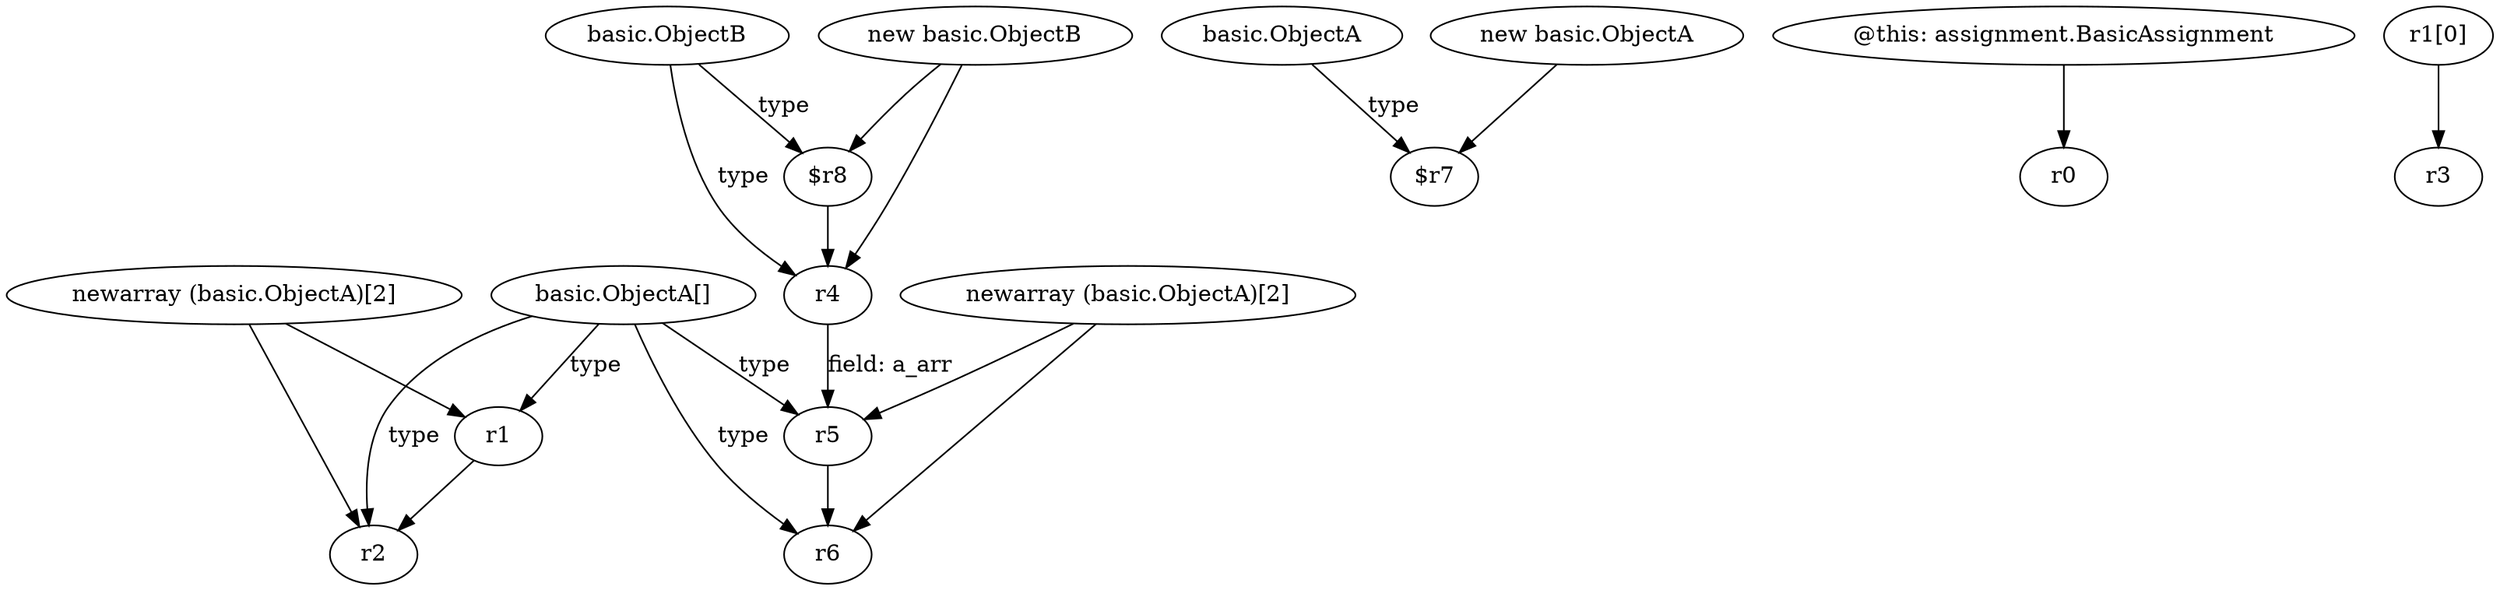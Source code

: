 digraph g {
0[label="r1"]
1[label="r2"]
0->1[label=""]
2[label="basic.ObjectA"]
3[label="$r7"]
2->3[label="type"]
4[label="$r8"]
5[label="r4"]
4->5[label=""]
6[label="basic.ObjectB"]
6->5[label="type"]
7[label="new basic.ObjectB"]
7->5[label=""]
8[label="basic.ObjectA[]"]
8->0[label="type"]
8->1[label="type"]
9[label="r5"]
10[label="r6"]
9->10[label=""]
11[label="@this: assignment.BasicAssignment"]
12[label="r0"]
11->12[label=""]
13[label="r1[0]"]
14[label="r3"]
13->14[label=""]
6->4[label="type"]
15[label="newarray (basic.ObjectA)[2]"]
15->1[label=""]
8->10[label="type"]
16[label="new basic.ObjectA"]
16->3[label=""]
7->4[label=""]
17[label="newarray (basic.ObjectA)[2]"]
17->10[label=""]
17->9[label=""]
8->9[label="type"]
5->9[label="field: a_arr"]
15->0[label=""]
}